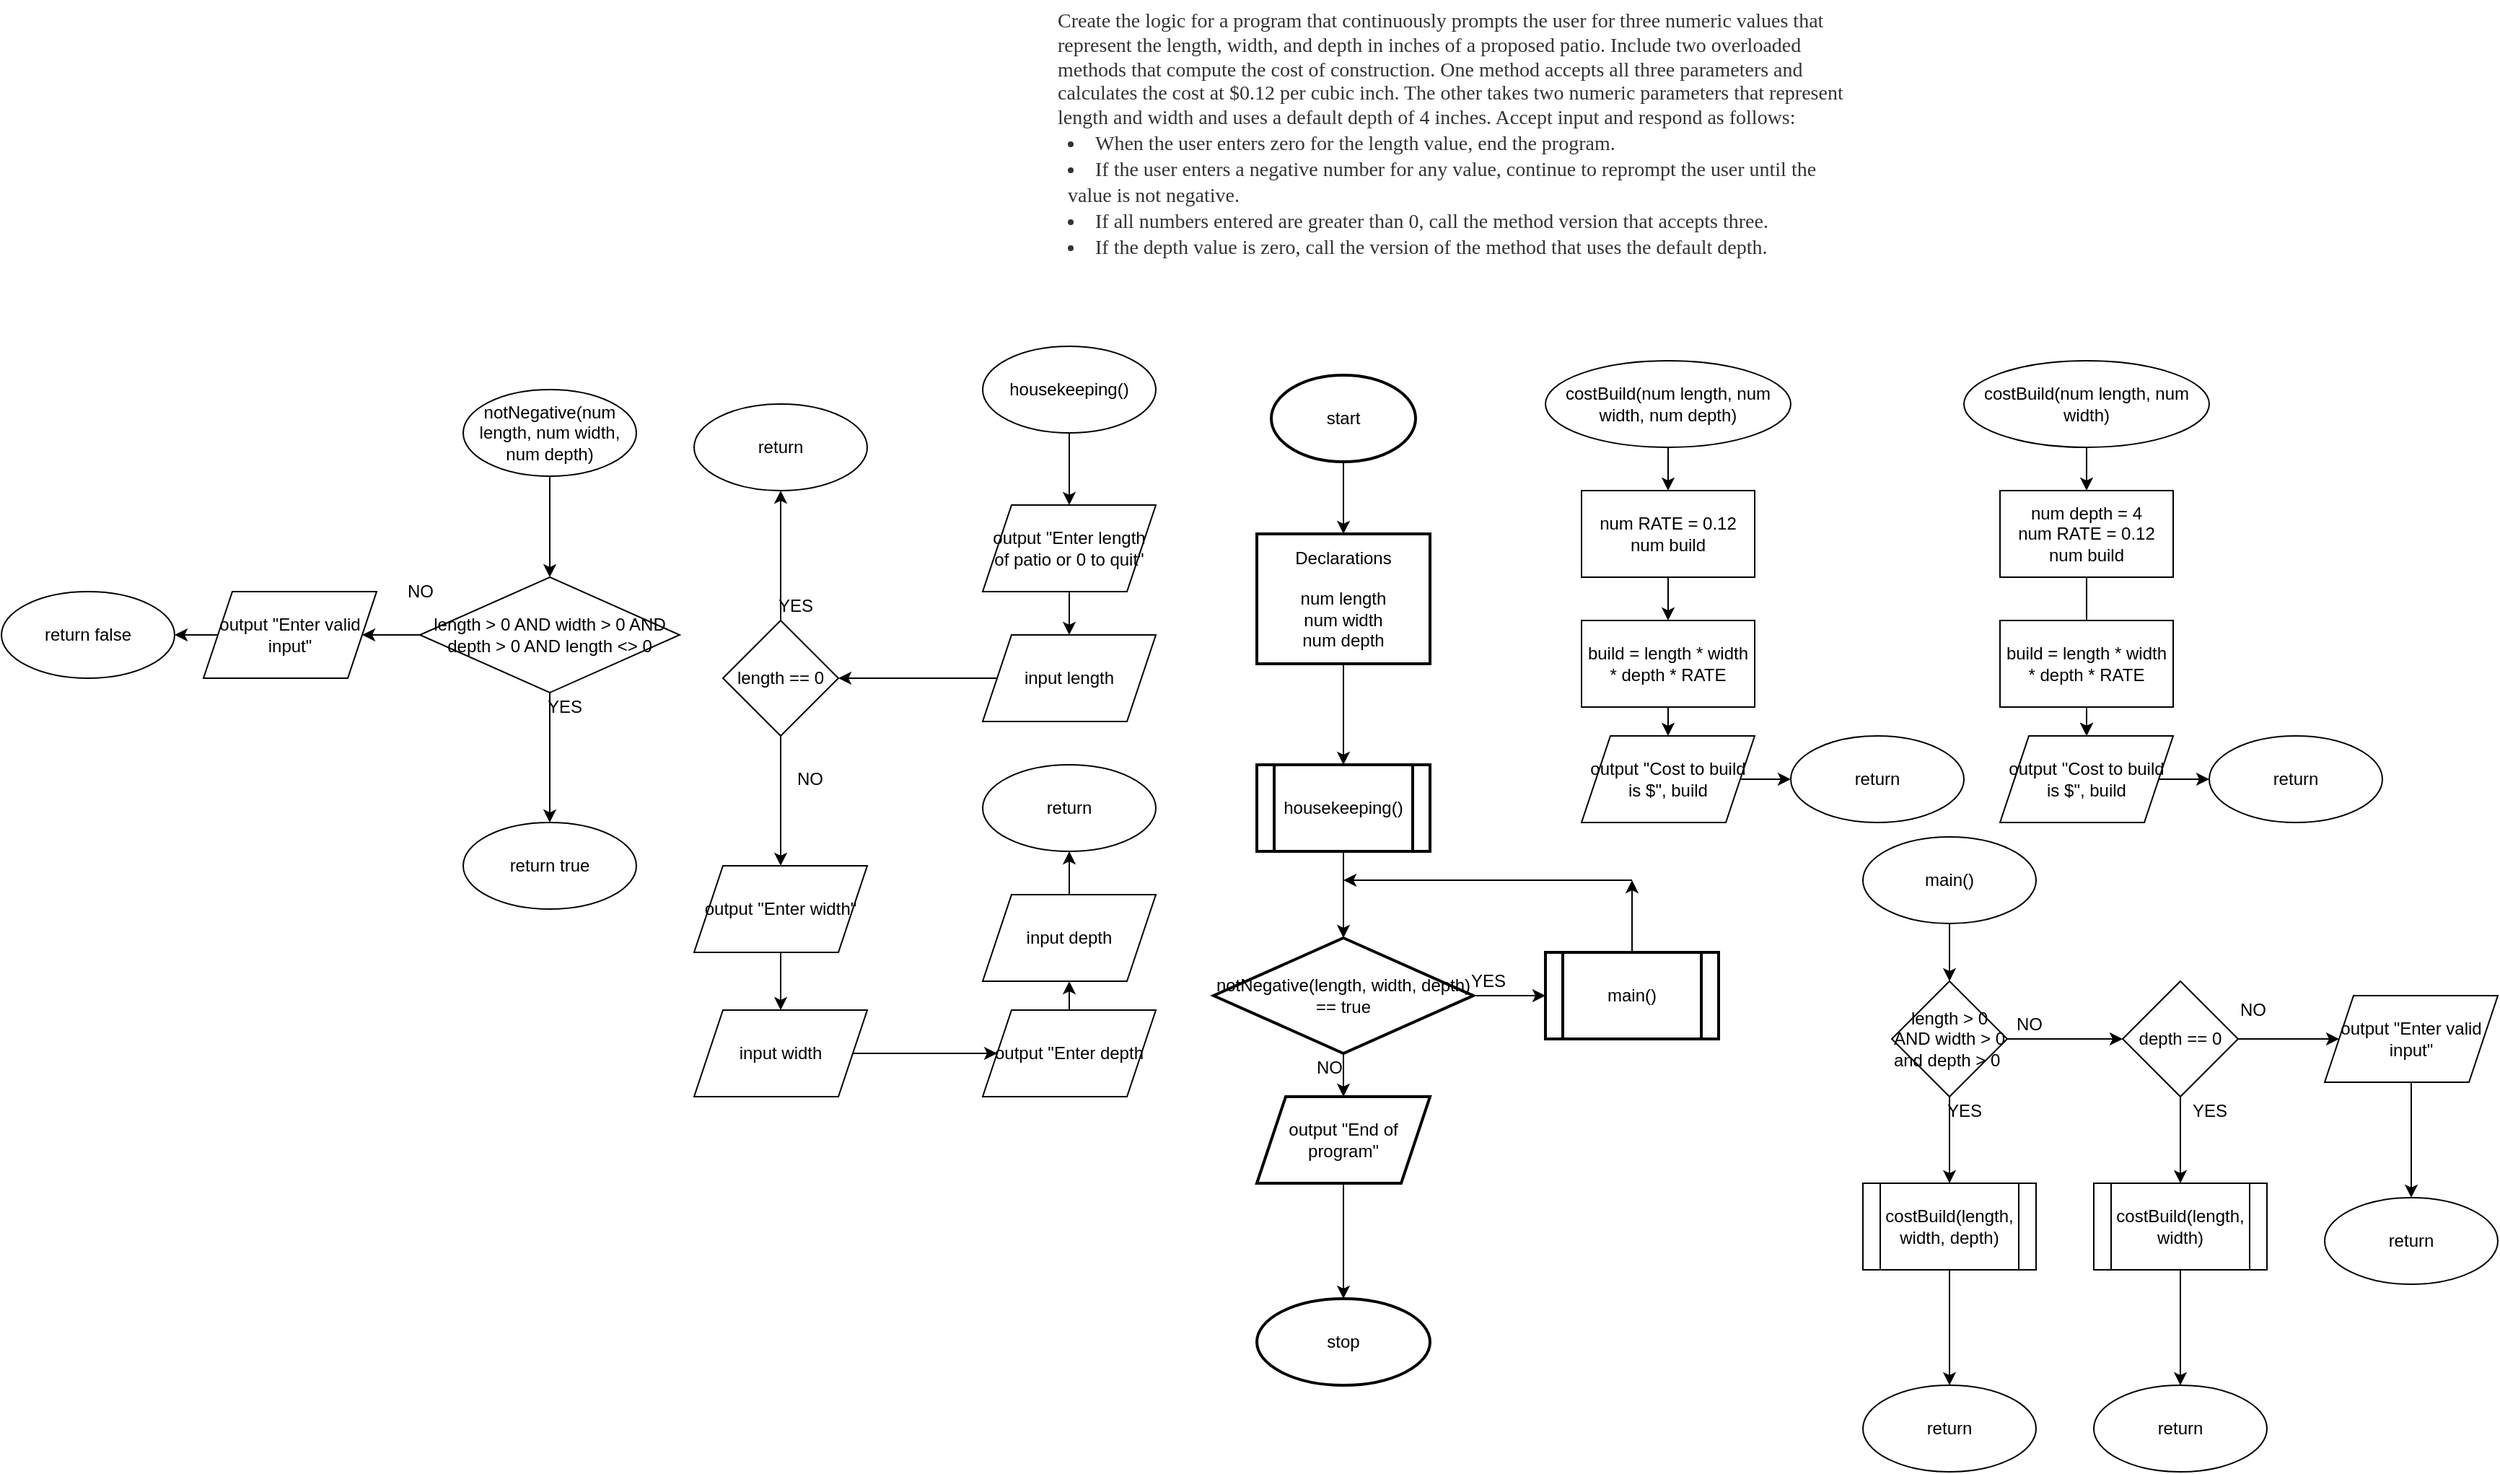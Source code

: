 <mxfile>
    <diagram id="qR6DBhrEyR6ThF6s9p6i" name="Page-1">
        <mxGraphModel dx="1878" dy="705" grid="1" gridSize="10" guides="1" tooltips="1" connect="1" arrows="1" fold="1" page="1" pageScale="1" pageWidth="850" pageHeight="1100" math="0" shadow="0">
            <root>
                <mxCell id="0"/>
                <mxCell id="1" parent="0"/>
                <mxCell id="2" value="&lt;span style=&quot;color: rgb(51, 51, 51); font-family: georgia, times, &amp;quot;times new roman&amp;quot;, serif; font-size: 14px; font-style: normal; font-weight: 400; letter-spacing: normal; text-indent: 0px; text-transform: none; word-spacing: 0px; background-color: rgb(255, 255, 255); display: inline; float: none;&quot;&gt;Create the logic for a program that continuously prompts the user for three numeric values that represent the length, width, and depth in inches of a proposed patio. Include two overloaded methods that compute the cost of construction. One method accepts all three parameters and calculates the cost at $0.12 per cubic inch. The other takes two numeric parameters that represent length and width and uses a default depth of 4 inches. Accept input and respond as follows:&lt;/span&gt;&lt;ul style=&quot;margin: 0px; padding: 0px 0px 5px 7px; color: rgb(51, 51, 51); font-family: georgia, times, &amp;quot;times new roman&amp;quot;, serif; font-size: 14px; font-style: normal; font-weight: 400; letter-spacing: normal; text-indent: 0px; text-transform: none; word-spacing: 0px; background-color: rgb(255, 255, 255);&quot;&gt;&lt;li style=&quot;margin: 0px ; padding: 0px ; line-height: 18px ; list-style-position: inside ; list-style-type: disc&quot;&gt;When the user enters zero for the length value, end the program.&lt;/li&gt;&lt;li style=&quot;margin: 0px ; padding: 0px ; line-height: 18px ; list-style-position: inside ; list-style-type: disc&quot;&gt;If the user enters a negative number for any value, continue to reprompt the user until the value is not negative.&lt;/li&gt;&lt;li style=&quot;margin: 0px ; padding: 0px ; line-height: 18px ; list-style-position: inside ; list-style-type: disc&quot;&gt;If all numbers entered are greater than 0, call the method version that accepts three.&lt;/li&gt;&lt;li style=&quot;margin: 0px ; padding: 0px ; line-height: 18px ; list-style-position: inside ; list-style-type: disc&quot;&gt;If the depth value is zero, call the version of the method that uses the default depth.&lt;/li&gt;&lt;/ul&gt;&lt;br class=&quot;Apple-interchange-newline&quot;&gt;" style="text;whiteSpace=wrap;html=1;" vertex="1" parent="1">
                    <mxGeometry x="-10" width="550" height="250" as="geometry"/>
                </mxCell>
                <mxCell id="5" value="" style="edgeStyle=none;html=1;" edge="1" parent="1" source="3" target="4">
                    <mxGeometry relative="1" as="geometry"/>
                </mxCell>
                <mxCell id="3" value="start" style="strokeWidth=2;html=1;shape=mxgraph.flowchart.start_1;whiteSpace=wrap;" vertex="1" parent="1">
                    <mxGeometry x="140" y="260" width="100" height="60" as="geometry"/>
                </mxCell>
                <mxCell id="18" value="" style="edgeStyle=none;html=1;" edge="1" parent="1" source="4" target="17">
                    <mxGeometry relative="1" as="geometry"/>
                </mxCell>
                <mxCell id="4" value="Declarations&lt;br&gt;&lt;br&gt;num length&lt;br&gt;num width&lt;br&gt;num depth" style="whiteSpace=wrap;html=1;strokeWidth=2;" vertex="1" parent="1">
                    <mxGeometry x="130" y="370" width="120" height="90" as="geometry"/>
                </mxCell>
                <mxCell id="11" value="" style="edgeStyle=none;html=1;" edge="1" parent="1" source="8" target="10">
                    <mxGeometry relative="1" as="geometry"/>
                </mxCell>
                <mxCell id="8" value="costBuild(num length, num width, num depth)" style="ellipse;whiteSpace=wrap;html=1;" vertex="1" parent="1">
                    <mxGeometry x="330" y="250" width="170" height="60" as="geometry"/>
                </mxCell>
                <mxCell id="49" value="" style="edgeStyle=none;html=1;" edge="1" parent="1" source="9" target="48">
                    <mxGeometry relative="1" as="geometry"/>
                </mxCell>
                <mxCell id="9" value="costBuild(num length, num width)" style="ellipse;whiteSpace=wrap;html=1;" vertex="1" parent="1">
                    <mxGeometry x="620" y="250" width="170" height="60" as="geometry"/>
                </mxCell>
                <mxCell id="70" value="" style="edgeStyle=none;html=1;" edge="1" parent="1" source="10" target="69">
                    <mxGeometry relative="1" as="geometry"/>
                </mxCell>
                <mxCell id="10" value="num RATE = 0.12&lt;br&gt;num build" style="whiteSpace=wrap;html=1;" vertex="1" parent="1">
                    <mxGeometry x="355" y="340" width="120" height="60" as="geometry"/>
                </mxCell>
                <mxCell id="41" value="" style="edgeStyle=none;html=1;" edge="1" parent="1" source="12" target="40">
                    <mxGeometry relative="1" as="geometry"/>
                </mxCell>
                <mxCell id="43" value="" style="edgeStyle=none;html=1;" edge="1" parent="1" source="12" target="42">
                    <mxGeometry relative="1" as="geometry"/>
                </mxCell>
                <mxCell id="12" value="notNegative(length, width, depth) == true" style="rhombus;whiteSpace=wrap;html=1;strokeWidth=2;" vertex="1" parent="1">
                    <mxGeometry x="100" y="650" width="180" height="80" as="geometry"/>
                </mxCell>
                <mxCell id="21" value="" style="edgeStyle=none;html=1;" edge="1" parent="1" source="16" target="20">
                    <mxGeometry relative="1" as="geometry"/>
                </mxCell>
                <mxCell id="16" value="housekeeping()" style="ellipse;whiteSpace=wrap;html=1;" vertex="1" parent="1">
                    <mxGeometry x="-60" y="240" width="120" height="60" as="geometry"/>
                </mxCell>
                <mxCell id="19" value="" style="edgeStyle=none;html=1;" edge="1" parent="1" source="17" target="12">
                    <mxGeometry relative="1" as="geometry"/>
                </mxCell>
                <mxCell id="17" value="housekeeping()" style="shape=process;whiteSpace=wrap;html=1;backgroundOutline=1;strokeWidth=2;" vertex="1" parent="1">
                    <mxGeometry x="130" y="530" width="120" height="60" as="geometry"/>
                </mxCell>
                <mxCell id="23" value="" style="edgeStyle=none;html=1;" edge="1" parent="1" source="20" target="22">
                    <mxGeometry relative="1" as="geometry"/>
                </mxCell>
                <mxCell id="20" value="output &quot;Enter length of patio or 0 to quit&quot;" style="shape=parallelogram;perimeter=parallelogramPerimeter;whiteSpace=wrap;html=1;fixedSize=1;" vertex="1" parent="1">
                    <mxGeometry x="-60" y="350" width="120" height="60" as="geometry"/>
                </mxCell>
                <mxCell id="25" value="" style="edgeStyle=none;html=1;" edge="1" parent="1" source="22" target="24">
                    <mxGeometry relative="1" as="geometry"/>
                </mxCell>
                <mxCell id="22" value="input length" style="shape=parallelogram;perimeter=parallelogramPerimeter;whiteSpace=wrap;html=1;fixedSize=1;" vertex="1" parent="1">
                    <mxGeometry x="-60" y="440" width="120" height="60" as="geometry"/>
                </mxCell>
                <mxCell id="27" value="" style="edgeStyle=none;html=1;" edge="1" parent="1" source="24" target="26">
                    <mxGeometry relative="1" as="geometry"/>
                </mxCell>
                <mxCell id="30" value="" style="edgeStyle=none;html=1;" edge="1" parent="1" source="24" target="29">
                    <mxGeometry relative="1" as="geometry"/>
                </mxCell>
                <mxCell id="24" value="length == 0" style="rhombus;whiteSpace=wrap;html=1;" vertex="1" parent="1">
                    <mxGeometry x="-240" y="430" width="80" height="80" as="geometry"/>
                </mxCell>
                <mxCell id="26" value="return" style="ellipse;whiteSpace=wrap;html=1;" vertex="1" parent="1">
                    <mxGeometry x="-260" y="280" width="120" height="60" as="geometry"/>
                </mxCell>
                <mxCell id="28" value="YES" style="text;html=1;align=center;verticalAlign=middle;resizable=0;points=[];autosize=1;strokeColor=none;fillColor=none;" vertex="1" parent="1">
                    <mxGeometry x="-210" y="410" width="40" height="20" as="geometry"/>
                </mxCell>
                <mxCell id="33" value="" style="edgeStyle=none;html=1;" edge="1" parent="1" source="29" target="32">
                    <mxGeometry relative="1" as="geometry"/>
                </mxCell>
                <mxCell id="29" value="output &quot;Enter width&quot;" style="shape=parallelogram;perimeter=parallelogramPerimeter;whiteSpace=wrap;html=1;fixedSize=1;" vertex="1" parent="1">
                    <mxGeometry x="-260" y="600" width="120" height="60" as="geometry"/>
                </mxCell>
                <mxCell id="31" value="NO" style="text;html=1;align=center;verticalAlign=middle;resizable=0;points=[];autosize=1;strokeColor=none;fillColor=none;" vertex="1" parent="1">
                    <mxGeometry x="-195" y="530" width="30" height="20" as="geometry"/>
                </mxCell>
                <mxCell id="35" value="" style="edgeStyle=none;html=1;" edge="1" parent="1" source="32" target="34">
                    <mxGeometry relative="1" as="geometry"/>
                </mxCell>
                <mxCell id="32" value="input width" style="shape=parallelogram;perimeter=parallelogramPerimeter;whiteSpace=wrap;html=1;fixedSize=1;" vertex="1" parent="1">
                    <mxGeometry x="-260" y="700" width="120" height="60" as="geometry"/>
                </mxCell>
                <mxCell id="37" value="" style="edgeStyle=none;html=1;" edge="1" parent="1" source="34" target="36">
                    <mxGeometry relative="1" as="geometry"/>
                </mxCell>
                <mxCell id="34" value="output &quot;Enter depth" style="shape=parallelogram;perimeter=parallelogramPerimeter;whiteSpace=wrap;html=1;fixedSize=1;" vertex="1" parent="1">
                    <mxGeometry x="-60" y="700" width="120" height="60" as="geometry"/>
                </mxCell>
                <mxCell id="39" value="" style="edgeStyle=none;html=1;" edge="1" parent="1" source="36" target="38">
                    <mxGeometry relative="1" as="geometry"/>
                </mxCell>
                <mxCell id="36" value="input depth" style="shape=parallelogram;perimeter=parallelogramPerimeter;whiteSpace=wrap;html=1;fixedSize=1;" vertex="1" parent="1">
                    <mxGeometry x="-60" y="620" width="120" height="60" as="geometry"/>
                </mxCell>
                <mxCell id="38" value="return" style="ellipse;whiteSpace=wrap;html=1;" vertex="1" parent="1">
                    <mxGeometry x="-60" y="530" width="120" height="60" as="geometry"/>
                </mxCell>
                <mxCell id="46" style="edgeStyle=none;html=1;exitX=0.5;exitY=0;exitDx=0;exitDy=0;" edge="1" parent="1" source="40">
                    <mxGeometry relative="1" as="geometry">
                        <mxPoint x="390" y="610" as="targetPoint"/>
                    </mxGeometry>
                </mxCell>
                <mxCell id="40" value="main()" style="shape=process;whiteSpace=wrap;html=1;backgroundOutline=1;strokeWidth=2;" vertex="1" parent="1">
                    <mxGeometry x="330" y="660" width="120" height="60" as="geometry"/>
                </mxCell>
                <mxCell id="45" value="" style="edgeStyle=none;html=1;" edge="1" parent="1" source="42" target="44">
                    <mxGeometry relative="1" as="geometry"/>
                </mxCell>
                <mxCell id="42" value="output &quot;End of program&quot;" style="shape=parallelogram;perimeter=parallelogramPerimeter;whiteSpace=wrap;html=1;fixedSize=1;strokeWidth=2;" vertex="1" parent="1">
                    <mxGeometry x="130" y="760" width="120" height="60" as="geometry"/>
                </mxCell>
                <mxCell id="44" value="stop" style="ellipse;whiteSpace=wrap;html=1;strokeWidth=2;" vertex="1" parent="1">
                    <mxGeometry x="130" y="900" width="120" height="60" as="geometry"/>
                </mxCell>
                <mxCell id="47" value="" style="endArrow=classic;html=1;" edge="1" parent="1">
                    <mxGeometry width="50" height="50" relative="1" as="geometry">
                        <mxPoint x="390" y="610" as="sourcePoint"/>
                        <mxPoint x="190" y="610" as="targetPoint"/>
                    </mxGeometry>
                </mxCell>
                <mxCell id="80" value="" style="edgeStyle=none;html=1;" edge="1" parent="1" source="48" target="78">
                    <mxGeometry relative="1" as="geometry"/>
                </mxCell>
                <mxCell id="48" value="&lt;span&gt;num depth = 4&lt;br&gt;&lt;/span&gt;num RATE = 0.12&lt;br&gt;&lt;span&gt;num build&lt;br&gt;&lt;/span&gt;" style="whiteSpace=wrap;html=1;" vertex="1" parent="1">
                    <mxGeometry x="645" y="340" width="120" height="60" as="geometry"/>
                </mxCell>
                <mxCell id="54" value="" style="edgeStyle=none;html=1;" edge="1" parent="1" source="52" target="53">
                    <mxGeometry relative="1" as="geometry"/>
                </mxCell>
                <mxCell id="52" value="notNegative(num length, num width, num depth)" style="ellipse;whiteSpace=wrap;html=1;" vertex="1" parent="1">
                    <mxGeometry x="-420" y="270" width="120" height="60" as="geometry"/>
                </mxCell>
                <mxCell id="56" value="" style="edgeStyle=none;html=1;" edge="1" parent="1" source="53" target="55">
                    <mxGeometry relative="1" as="geometry"/>
                </mxCell>
                <mxCell id="64" value="" style="edgeStyle=none;html=1;" edge="1" parent="1" source="53" target="63">
                    <mxGeometry relative="1" as="geometry"/>
                </mxCell>
                <mxCell id="53" value="length &amp;gt; 0 AND width &amp;gt; 0 AND depth &amp;gt; 0 AND length &amp;lt;&amp;gt; 0" style="rhombus;whiteSpace=wrap;html=1;" vertex="1" parent="1">
                    <mxGeometry x="-450" y="400" width="180" height="80" as="geometry"/>
                </mxCell>
                <mxCell id="55" value="return true" style="ellipse;whiteSpace=wrap;html=1;" vertex="1" parent="1">
                    <mxGeometry x="-420" y="570" width="120" height="60" as="geometry"/>
                </mxCell>
                <mxCell id="57" value="return false" style="ellipse;whiteSpace=wrap;html=1;" vertex="1" parent="1">
                    <mxGeometry x="-740" y="410" width="120" height="60" as="geometry"/>
                </mxCell>
                <mxCell id="59" value="YES" style="text;html=1;align=center;verticalAlign=middle;resizable=0;points=[];autosize=1;strokeColor=none;fillColor=none;" vertex="1" parent="1">
                    <mxGeometry x="-370" y="480" width="40" height="20" as="geometry"/>
                </mxCell>
                <mxCell id="65" value="" style="edgeStyle=none;html=1;" edge="1" parent="1" source="63" target="57">
                    <mxGeometry relative="1" as="geometry"/>
                </mxCell>
                <mxCell id="63" value="output &quot;Enter valid input&quot;" style="shape=parallelogram;perimeter=parallelogramPerimeter;whiteSpace=wrap;html=1;fixedSize=1;" vertex="1" parent="1">
                    <mxGeometry x="-600" y="410" width="120" height="60" as="geometry"/>
                </mxCell>
                <mxCell id="66" value="NO" style="text;html=1;align=center;verticalAlign=middle;resizable=0;points=[];autosize=1;strokeColor=none;fillColor=none;" vertex="1" parent="1">
                    <mxGeometry x="-465" y="400" width="30" height="20" as="geometry"/>
                </mxCell>
                <mxCell id="67" value="YES" style="text;html=1;align=center;verticalAlign=middle;resizable=0;points=[];autosize=1;strokeColor=none;fillColor=none;" vertex="1" parent="1">
                    <mxGeometry x="270" y="670" width="40" height="20" as="geometry"/>
                </mxCell>
                <mxCell id="68" value="NO" style="text;html=1;align=center;verticalAlign=middle;resizable=0;points=[];autosize=1;strokeColor=none;fillColor=none;" vertex="1" parent="1">
                    <mxGeometry x="165" y="730" width="30" height="20" as="geometry"/>
                </mxCell>
                <mxCell id="72" value="" style="edgeStyle=none;html=1;" edge="1" parent="1" source="69" target="71">
                    <mxGeometry relative="1" as="geometry"/>
                </mxCell>
                <mxCell id="69" value="build = length * width * depth * RATE" style="whiteSpace=wrap;html=1;" vertex="1" parent="1">
                    <mxGeometry x="355" y="430" width="120" height="60" as="geometry"/>
                </mxCell>
                <mxCell id="74" value="" style="edgeStyle=none;html=1;" edge="1" parent="1" source="71" target="73">
                    <mxGeometry relative="1" as="geometry"/>
                </mxCell>
                <mxCell id="71" value="output &quot;Cost to build is $&quot;, build" style="shape=parallelogram;perimeter=parallelogramPerimeter;whiteSpace=wrap;html=1;fixedSize=1;" vertex="1" parent="1">
                    <mxGeometry x="355" y="510" width="120" height="60" as="geometry"/>
                </mxCell>
                <mxCell id="73" value="return" style="ellipse;whiteSpace=wrap;html=1;" vertex="1" parent="1">
                    <mxGeometry x="500" y="510" width="120" height="60" as="geometry"/>
                </mxCell>
                <mxCell id="75" value="" style="edgeStyle=none;html=1;" edge="1" parent="1" source="76" target="78">
                    <mxGeometry relative="1" as="geometry"/>
                </mxCell>
                <mxCell id="76" value="build = length * width * depth * RATE" style="whiteSpace=wrap;html=1;" vertex="1" parent="1">
                    <mxGeometry x="645" y="430" width="120" height="60" as="geometry"/>
                </mxCell>
                <mxCell id="77" value="" style="edgeStyle=none;html=1;" edge="1" parent="1" source="78" target="79">
                    <mxGeometry relative="1" as="geometry"/>
                </mxCell>
                <mxCell id="78" value="output &quot;Cost to build is $&quot;, build" style="shape=parallelogram;perimeter=parallelogramPerimeter;whiteSpace=wrap;html=1;fixedSize=1;" vertex="1" parent="1">
                    <mxGeometry x="645" y="510" width="120" height="60" as="geometry"/>
                </mxCell>
                <mxCell id="79" value="return" style="ellipse;whiteSpace=wrap;html=1;" vertex="1" parent="1">
                    <mxGeometry x="790" y="510" width="120" height="60" as="geometry"/>
                </mxCell>
                <mxCell id="83" value="" style="edgeStyle=none;html=1;" edge="1" parent="1" source="81" target="82">
                    <mxGeometry relative="1" as="geometry"/>
                </mxCell>
                <mxCell id="81" value="main()" style="ellipse;whiteSpace=wrap;html=1;" vertex="1" parent="1">
                    <mxGeometry x="550" y="580" width="120" height="60" as="geometry"/>
                </mxCell>
                <mxCell id="85" value="" style="edgeStyle=none;html=1;" edge="1" parent="1" source="82" target="84">
                    <mxGeometry relative="1" as="geometry"/>
                </mxCell>
                <mxCell id="89" value="" style="edgeStyle=none;html=1;" edge="1" parent="1" source="82" target="88">
                    <mxGeometry relative="1" as="geometry"/>
                </mxCell>
                <mxCell id="82" value="length &amp;gt; 0 AND width &amp;gt; 0 and depth &amp;gt; 0&amp;nbsp;" style="rhombus;whiteSpace=wrap;html=1;" vertex="1" parent="1">
                    <mxGeometry x="570" y="680" width="80" height="80" as="geometry"/>
                </mxCell>
                <mxCell id="87" value="" style="edgeStyle=none;html=1;" edge="1" parent="1" source="84" target="86">
                    <mxGeometry relative="1" as="geometry"/>
                </mxCell>
                <mxCell id="84" value="costBuild(length, width, depth)" style="shape=process;whiteSpace=wrap;html=1;backgroundOutline=1;" vertex="1" parent="1">
                    <mxGeometry x="550" y="820" width="120" height="60" as="geometry"/>
                </mxCell>
                <mxCell id="86" value="return" style="ellipse;whiteSpace=wrap;html=1;" vertex="1" parent="1">
                    <mxGeometry x="550" y="960" width="120" height="60" as="geometry"/>
                </mxCell>
                <mxCell id="93" value="" style="edgeStyle=none;html=1;" edge="1" parent="1" source="88" target="92">
                    <mxGeometry relative="1" as="geometry"/>
                </mxCell>
                <mxCell id="98" value="" style="edgeStyle=none;html=1;" edge="1" parent="1" source="88" target="97">
                    <mxGeometry relative="1" as="geometry"/>
                </mxCell>
                <mxCell id="88" value="depth == 0" style="rhombus;whiteSpace=wrap;html=1;" vertex="1" parent="1">
                    <mxGeometry x="730" y="680" width="80" height="80" as="geometry"/>
                </mxCell>
                <mxCell id="90" value="NO" style="text;html=1;align=center;verticalAlign=middle;resizable=0;points=[];autosize=1;strokeColor=none;fillColor=none;" vertex="1" parent="1">
                    <mxGeometry x="650" y="700" width="30" height="20" as="geometry"/>
                </mxCell>
                <mxCell id="91" value="YES" style="text;html=1;align=center;verticalAlign=middle;resizable=0;points=[];autosize=1;strokeColor=none;fillColor=none;" vertex="1" parent="1">
                    <mxGeometry x="600" y="760" width="40" height="20" as="geometry"/>
                </mxCell>
                <mxCell id="95" value="" style="edgeStyle=none;html=1;" edge="1" parent="1" source="92" target="94">
                    <mxGeometry relative="1" as="geometry"/>
                </mxCell>
                <mxCell id="92" value="costBuild(length, width)" style="shape=process;whiteSpace=wrap;html=1;backgroundOutline=1;" vertex="1" parent="1">
                    <mxGeometry x="710" y="820" width="120" height="60" as="geometry"/>
                </mxCell>
                <mxCell id="94" value="return" style="ellipse;whiteSpace=wrap;html=1;" vertex="1" parent="1">
                    <mxGeometry x="710" y="960" width="120" height="60" as="geometry"/>
                </mxCell>
                <mxCell id="96" value="YES" style="text;html=1;align=center;verticalAlign=middle;resizable=0;points=[];autosize=1;strokeColor=none;fillColor=none;" vertex="1" parent="1">
                    <mxGeometry x="770" y="760" width="40" height="20" as="geometry"/>
                </mxCell>
                <mxCell id="100" value="" style="edgeStyle=none;html=1;" edge="1" parent="1" source="97" target="99">
                    <mxGeometry relative="1" as="geometry"/>
                </mxCell>
                <mxCell id="97" value="output &quot;Enter valid input&quot;" style="shape=parallelogram;perimeter=parallelogramPerimeter;whiteSpace=wrap;html=1;fixedSize=1;" vertex="1" parent="1">
                    <mxGeometry x="870" y="690" width="120" height="60" as="geometry"/>
                </mxCell>
                <mxCell id="99" value="return" style="ellipse;whiteSpace=wrap;html=1;" vertex="1" parent="1">
                    <mxGeometry x="870" y="830" width="120" height="60" as="geometry"/>
                </mxCell>
                <mxCell id="101" value="NO" style="text;html=1;align=center;verticalAlign=middle;resizable=0;points=[];autosize=1;strokeColor=none;fillColor=none;" vertex="1" parent="1">
                    <mxGeometry x="805" y="690" width="30" height="20" as="geometry"/>
                </mxCell>
            </root>
        </mxGraphModel>
    </diagram>
</mxfile>